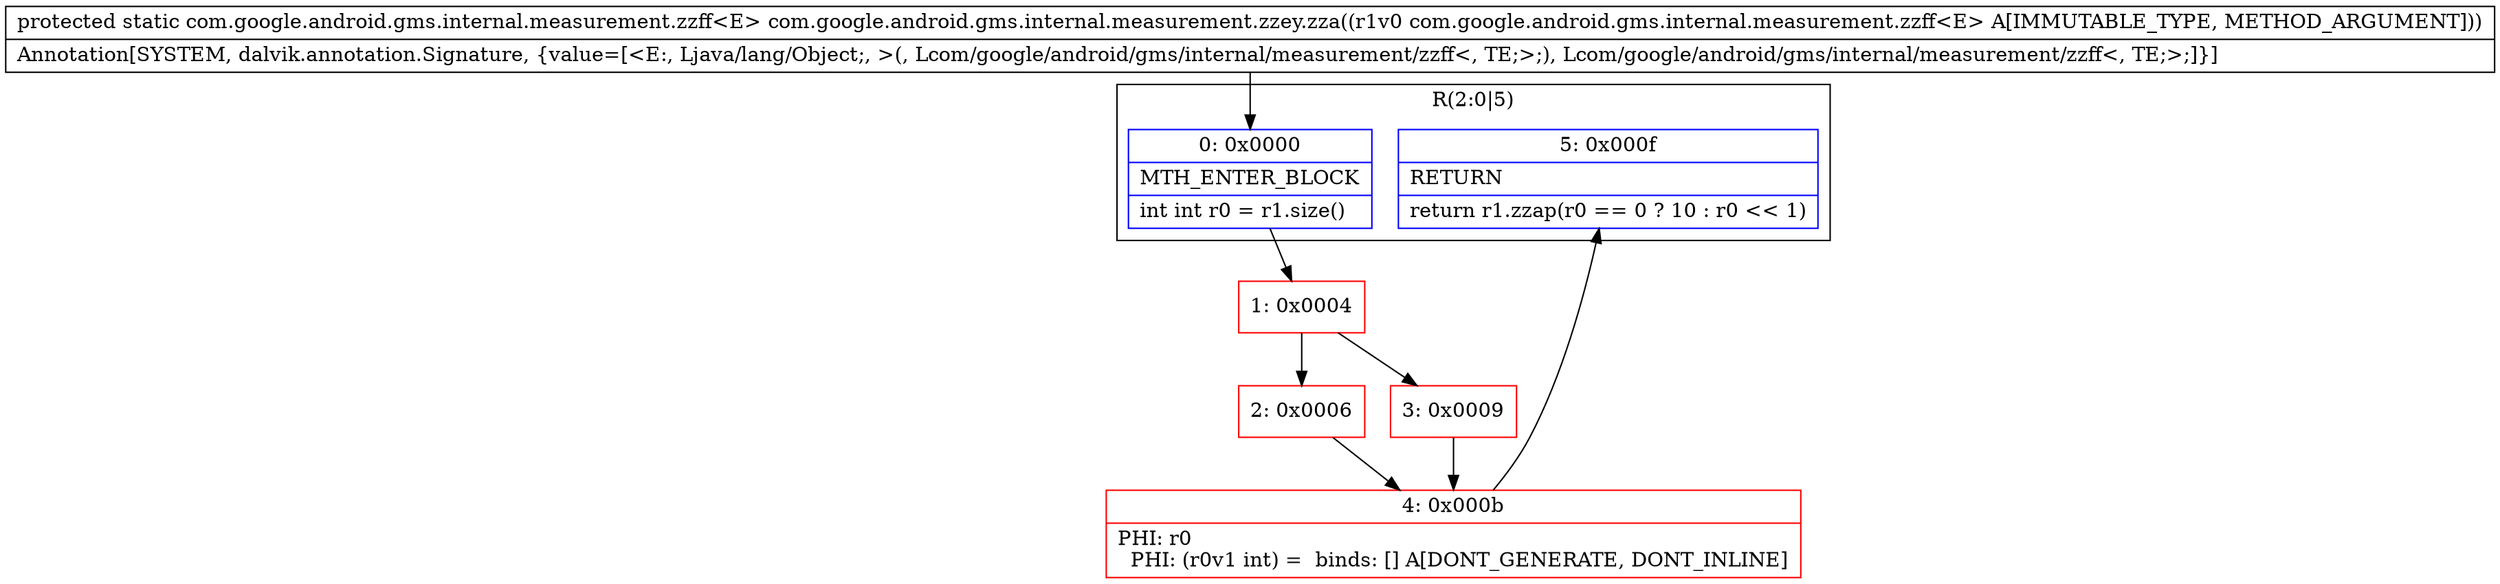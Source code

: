 digraph "CFG forcom.google.android.gms.internal.measurement.zzey.zza(Lcom\/google\/android\/gms\/internal\/measurement\/zzff;)Lcom\/google\/android\/gms\/internal\/measurement\/zzff;" {
subgraph cluster_Region_1364112658 {
label = "R(2:0|5)";
node [shape=record,color=blue];
Node_0 [shape=record,label="{0\:\ 0x0000|MTH_ENTER_BLOCK\l|int int r0 = r1.size()\l}"];
Node_5 [shape=record,label="{5\:\ 0x000f|RETURN\l|return r1.zzap(r0 == 0 ? 10 : r0 \<\< 1)\l}"];
}
Node_1 [shape=record,color=red,label="{1\:\ 0x0004}"];
Node_2 [shape=record,color=red,label="{2\:\ 0x0006}"];
Node_3 [shape=record,color=red,label="{3\:\ 0x0009}"];
Node_4 [shape=record,color=red,label="{4\:\ 0x000b|PHI: r0 \l  PHI: (r0v1 int) =  binds: [] A[DONT_GENERATE, DONT_INLINE]\l}"];
MethodNode[shape=record,label="{protected static com.google.android.gms.internal.measurement.zzff\<E\> com.google.android.gms.internal.measurement.zzey.zza((r1v0 com.google.android.gms.internal.measurement.zzff\<E\> A[IMMUTABLE_TYPE, METHOD_ARGUMENT]))  | Annotation[SYSTEM, dalvik.annotation.Signature, \{value=[\<E:, Ljava\/lang\/Object;, \>(, Lcom\/google\/android\/gms\/internal\/measurement\/zzff\<, TE;\>;), Lcom\/google\/android\/gms\/internal\/measurement\/zzff\<, TE;\>;]\}]\l}"];
MethodNode -> Node_0;
Node_0 -> Node_1;
Node_1 -> Node_2;
Node_1 -> Node_3;
Node_2 -> Node_4;
Node_3 -> Node_4;
Node_4 -> Node_5;
}

